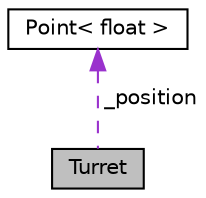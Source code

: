 digraph "Turret"
{
  edge [fontname="Helvetica",fontsize="10",labelfontname="Helvetica",labelfontsize="10"];
  node [fontname="Helvetica",fontsize="10",shape=record];
  Node1 [label="Turret",height=0.2,width=0.4,color="black", fillcolor="grey75", style="filled", fontcolor="black"];
  Node2 -> Node1 [dir="back",color="darkorchid3",fontsize="10",style="dashed",label=" _position" ,fontname="Helvetica"];
  Node2 [label="Point\< float \>",height=0.2,width=0.4,color="black", fillcolor="white", style="filled",URL="$class_point.html"];
}
